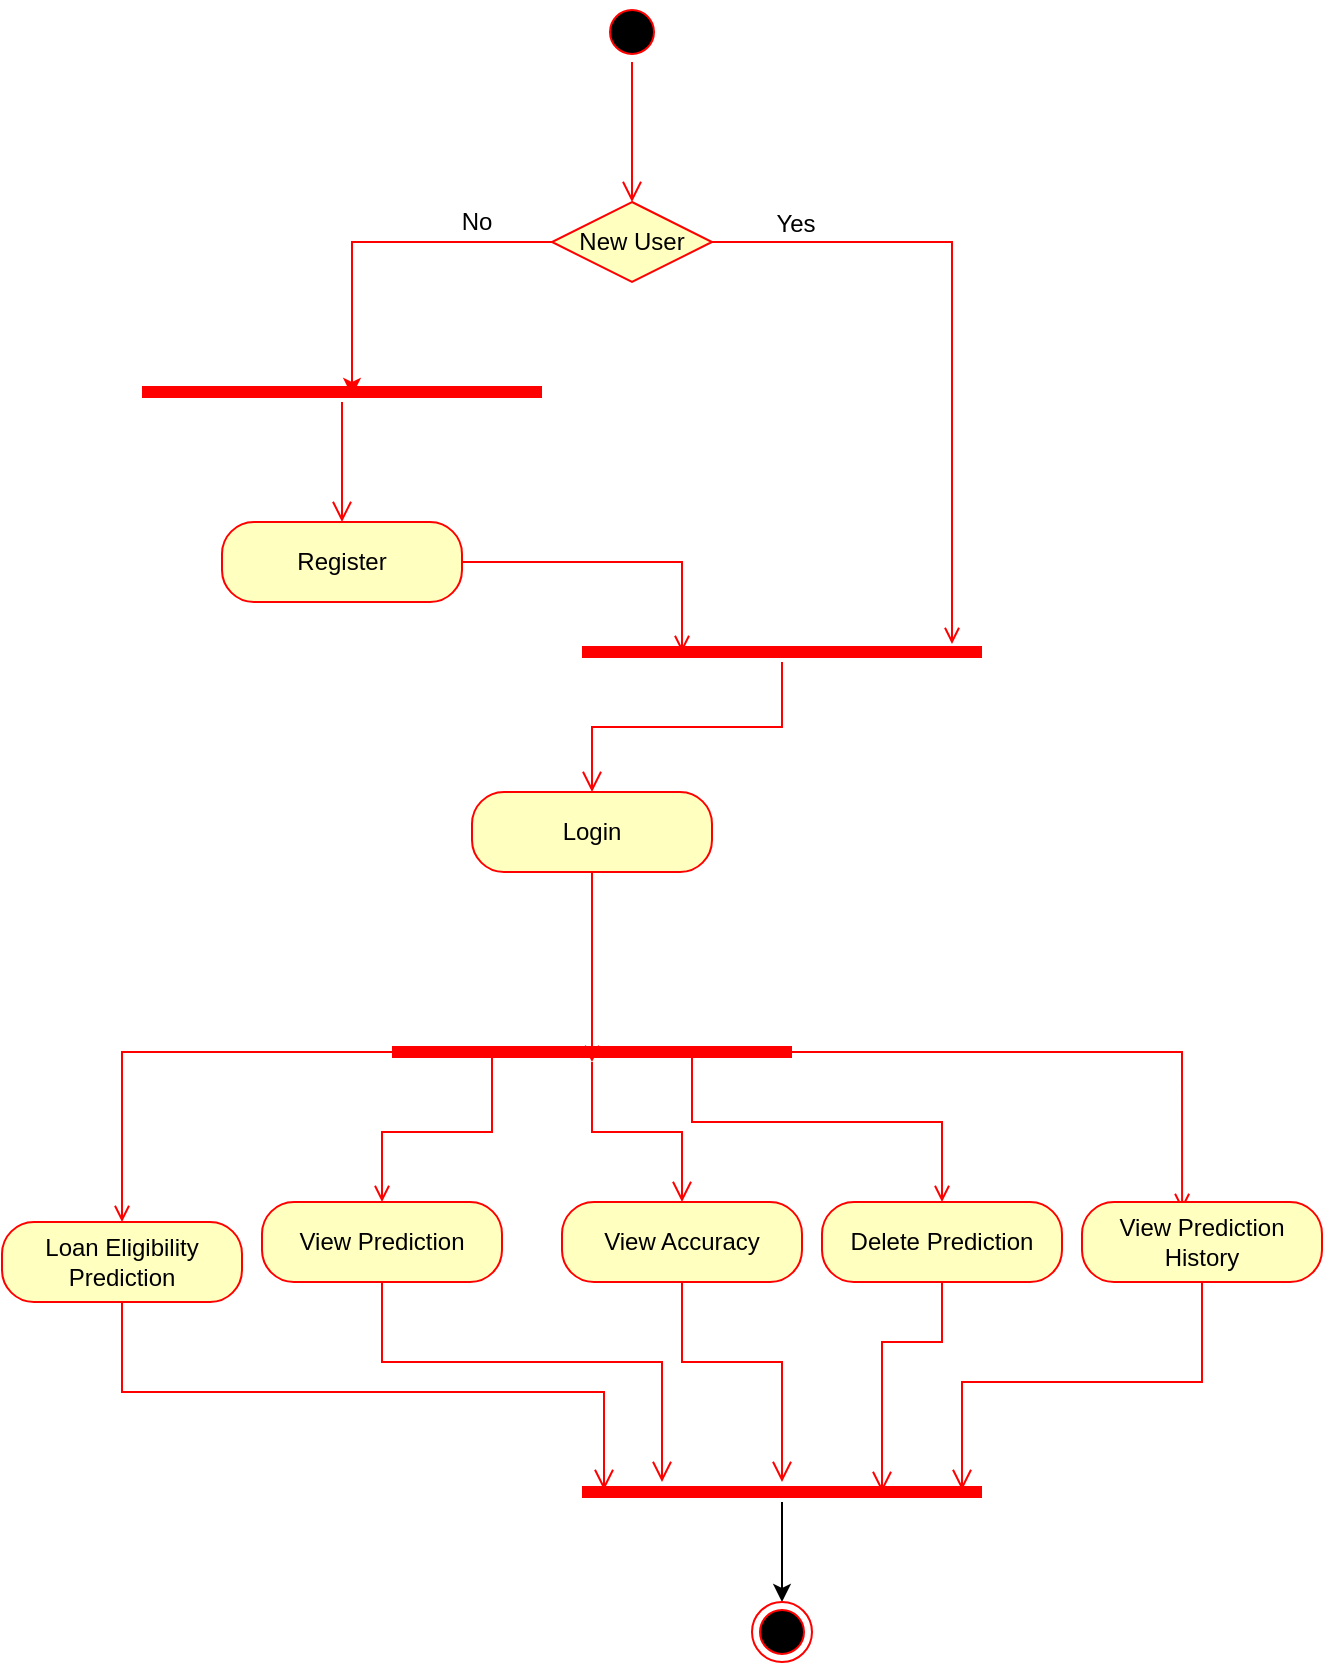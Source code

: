 <mxfile version="24.7.5">
  <diagram name="Page-1" id="58cdce13-f638-feb5-8d6f-7d28b1aa9fa0">
    <mxGraphModel dx="880" dy="524" grid="1" gridSize="10" guides="1" tooltips="1" connect="1" arrows="1" fold="1" page="1" pageScale="1" pageWidth="1100" pageHeight="850" background="none" math="0" shadow="0">
      <root>
        <mxCell id="0" />
        <mxCell id="1" parent="0" />
        <mxCell id="OAc0oZ9CUxkOhMWBwGey-3" value="" style="ellipse;html=1;shape=startState;fillColor=#000000;strokeColor=#ff0000;" vertex="1" parent="1">
          <mxGeometry x="340" y="10" width="30" height="30" as="geometry" />
        </mxCell>
        <mxCell id="OAc0oZ9CUxkOhMWBwGey-4" value="" style="edgeStyle=orthogonalEdgeStyle;html=1;verticalAlign=bottom;endArrow=open;endSize=8;strokeColor=#ff0000;rounded=0;entryX=0.5;entryY=0;entryDx=0;entryDy=0;" edge="1" source="OAc0oZ9CUxkOhMWBwGey-3" parent="1" target="OAc0oZ9CUxkOhMWBwGey-10">
          <mxGeometry relative="1" as="geometry">
            <mxPoint x="355" y="100" as="targetPoint" />
          </mxGeometry>
        </mxCell>
        <mxCell id="OAc0oZ9CUxkOhMWBwGey-51" style="edgeStyle=orthogonalEdgeStyle;rounded=0;orthogonalLoop=1;jettySize=auto;html=1;entryX=0.925;entryY=0.1;entryDx=0;entryDy=0;entryPerimeter=0;exitX=1;exitY=0.5;exitDx=0;exitDy=0;strokeColor=#FF0000;endArrow=open;endFill=0;" edge="1" parent="1" source="OAc0oZ9CUxkOhMWBwGey-10" target="OAc0oZ9CUxkOhMWBwGey-23">
          <mxGeometry relative="1" as="geometry">
            <mxPoint x="500" y="210" as="targetPoint" />
          </mxGeometry>
        </mxCell>
        <mxCell id="OAc0oZ9CUxkOhMWBwGey-10" value="New User" style="rhombus;whiteSpace=wrap;html=1;fontColor=#000000;fillColor=#ffffc0;strokeColor=#ff0000;" vertex="1" parent="1">
          <mxGeometry x="315" y="110" width="80" height="40" as="geometry" />
        </mxCell>
        <mxCell id="OAc0oZ9CUxkOhMWBwGey-13" value="" style="shape=line;html=1;strokeWidth=6;strokeColor=#ff0000;" vertex="1" parent="1">
          <mxGeometry x="110" y="200" width="200" height="10" as="geometry" />
        </mxCell>
        <mxCell id="OAc0oZ9CUxkOhMWBwGey-14" value="" style="edgeStyle=orthogonalEdgeStyle;html=1;verticalAlign=bottom;endArrow=open;endSize=8;strokeColor=#ff0000;rounded=0;entryX=0.5;entryY=0;entryDx=0;entryDy=0;" edge="1" source="OAc0oZ9CUxkOhMWBwGey-13" parent="1" target="OAc0oZ9CUxkOhMWBwGey-17">
          <mxGeometry relative="1" as="geometry">
            <mxPoint x="210" y="320" as="targetPoint" />
          </mxGeometry>
        </mxCell>
        <mxCell id="OAc0oZ9CUxkOhMWBwGey-16" style="edgeStyle=orthogonalEdgeStyle;rounded=0;orthogonalLoop=1;jettySize=auto;html=1;entryX=0.525;entryY=0.7;entryDx=0;entryDy=0;entryPerimeter=0;strokeColor=#FF0000;" edge="1" parent="1" source="OAc0oZ9CUxkOhMWBwGey-10" target="OAc0oZ9CUxkOhMWBwGey-13">
          <mxGeometry relative="1" as="geometry" />
        </mxCell>
        <mxCell id="OAc0oZ9CUxkOhMWBwGey-17" value="Register" style="rounded=1;whiteSpace=wrap;html=1;arcSize=40;fontColor=#000000;fillColor=#ffffc0;strokeColor=#ff0000;" vertex="1" parent="1">
          <mxGeometry x="150" y="270" width="120" height="40" as="geometry" />
        </mxCell>
        <mxCell id="OAc0oZ9CUxkOhMWBwGey-22" value="No" style="text;html=1;align=center;verticalAlign=middle;whiteSpace=wrap;rounded=0;" vertex="1" parent="1">
          <mxGeometry x="250" y="110" width="55" height="20" as="geometry" />
        </mxCell>
        <mxCell id="OAc0oZ9CUxkOhMWBwGey-23" value="" style="shape=line;html=1;strokeWidth=6;strokeColor=#ff0000;" vertex="1" parent="1">
          <mxGeometry x="330" y="330" width="200" height="10" as="geometry" />
        </mxCell>
        <mxCell id="OAc0oZ9CUxkOhMWBwGey-24" value="" style="edgeStyle=orthogonalEdgeStyle;html=1;verticalAlign=bottom;endArrow=open;endSize=8;strokeColor=#ff0000;rounded=0;entryX=0.5;entryY=0;entryDx=0;entryDy=0;" edge="1" source="OAc0oZ9CUxkOhMWBwGey-23" parent="1" target="OAc0oZ9CUxkOhMWBwGey-25">
          <mxGeometry relative="1" as="geometry">
            <mxPoint x="520" y="245" as="targetPoint" />
          </mxGeometry>
        </mxCell>
        <mxCell id="OAc0oZ9CUxkOhMWBwGey-52" style="edgeStyle=orthogonalEdgeStyle;rounded=0;orthogonalLoop=1;jettySize=auto;html=1;strokeColor=#FF0000;endArrow=open;endFill=0;" edge="1" parent="1" source="OAc0oZ9CUxkOhMWBwGey-25">
          <mxGeometry relative="1" as="geometry">
            <mxPoint x="335" y="540" as="targetPoint" />
          </mxGeometry>
        </mxCell>
        <mxCell id="OAc0oZ9CUxkOhMWBwGey-25" value="Login" style="rounded=1;whiteSpace=wrap;html=1;arcSize=40;fontColor=#000000;fillColor=#ffffc0;strokeColor=#ff0000;" vertex="1" parent="1">
          <mxGeometry x="275" y="405" width="120" height="40" as="geometry" />
        </mxCell>
        <mxCell id="OAc0oZ9CUxkOhMWBwGey-32" style="edgeStyle=orthogonalEdgeStyle;rounded=0;orthogonalLoop=1;jettySize=auto;html=1;entryX=0.5;entryY=0;entryDx=0;entryDy=0;strokeColor=#FF0000;endArrow=open;endFill=0;" edge="1" parent="1" source="OAc0oZ9CUxkOhMWBwGey-28" target="OAc0oZ9CUxkOhMWBwGey-30">
          <mxGeometry relative="1" as="geometry" />
        </mxCell>
        <mxCell id="OAc0oZ9CUxkOhMWBwGey-49" style="edgeStyle=orthogonalEdgeStyle;rounded=0;orthogonalLoop=1;jettySize=auto;html=1;entryX=0.417;entryY=0.1;entryDx=0;entryDy=0;exitX=0.75;exitY=0.5;exitDx=0;exitDy=0;exitPerimeter=0;entryPerimeter=0;strokeColor=#FF0000;endArrow=open;endFill=0;" edge="1" parent="1" source="OAc0oZ9CUxkOhMWBwGey-28" target="OAc0oZ9CUxkOhMWBwGey-44">
          <mxGeometry relative="1" as="geometry" />
        </mxCell>
        <mxCell id="OAc0oZ9CUxkOhMWBwGey-53" style="edgeStyle=orthogonalEdgeStyle;rounded=0;orthogonalLoop=1;jettySize=auto;html=1;exitX=0.25;exitY=0.5;exitDx=0;exitDy=0;exitPerimeter=0;entryX=0.5;entryY=0;entryDx=0;entryDy=0;strokeColor=#FF0000;endArrow=open;endFill=0;" edge="1" parent="1" source="OAc0oZ9CUxkOhMWBwGey-28" target="OAc0oZ9CUxkOhMWBwGey-33">
          <mxGeometry relative="1" as="geometry" />
        </mxCell>
        <mxCell id="OAc0oZ9CUxkOhMWBwGey-28" value="" style="shape=line;html=1;strokeWidth=6;strokeColor=#ff0000;" vertex="1" parent="1">
          <mxGeometry x="235" y="530" width="200" height="10" as="geometry" />
        </mxCell>
        <mxCell id="OAc0oZ9CUxkOhMWBwGey-29" value="" style="edgeStyle=orthogonalEdgeStyle;html=1;verticalAlign=bottom;endArrow=open;endSize=8;strokeColor=#ff0000;rounded=0;entryX=0.5;entryY=0;entryDx=0;entryDy=0;" edge="1" source="OAc0oZ9CUxkOhMWBwGey-28" parent="1" target="OAc0oZ9CUxkOhMWBwGey-37">
          <mxGeometry relative="1" as="geometry">
            <mxPoint x="520" y="600" as="targetPoint" />
          </mxGeometry>
        </mxCell>
        <mxCell id="OAc0oZ9CUxkOhMWBwGey-30" value="Loan Eligibility Prediction" style="rounded=1;whiteSpace=wrap;html=1;arcSize=40;fontColor=#000000;fillColor=#ffffc0;strokeColor=#ff0000;" vertex="1" parent="1">
          <mxGeometry x="40" y="620" width="120" height="40" as="geometry" />
        </mxCell>
        <mxCell id="OAc0oZ9CUxkOhMWBwGey-31" value="" style="html=1;verticalAlign=bottom;endArrow=open;endSize=8;strokeColor=#ff0000;rounded=0;edgeStyle=orthogonalEdgeStyle;exitX=0.5;exitY=1;exitDx=0;exitDy=0;entryX=0.055;entryY=0.4;entryDx=0;entryDy=0;entryPerimeter=0;" edge="1" source="OAc0oZ9CUxkOhMWBwGey-30" parent="1" target="OAc0oZ9CUxkOhMWBwGey-47">
          <mxGeometry relative="1" as="geometry">
            <mxPoint x="220" y="760" as="targetPoint" />
          </mxGeometry>
        </mxCell>
        <mxCell id="OAc0oZ9CUxkOhMWBwGey-33" value="View Prediction" style="rounded=1;whiteSpace=wrap;html=1;arcSize=40;fontColor=#000000;fillColor=#ffffc0;strokeColor=#ff0000;" vertex="1" parent="1">
          <mxGeometry x="170" y="610" width="120" height="40" as="geometry" />
        </mxCell>
        <mxCell id="OAc0oZ9CUxkOhMWBwGey-34" value="" style="edgeStyle=orthogonalEdgeStyle;html=1;verticalAlign=bottom;endArrow=open;endSize=8;strokeColor=#ff0000;rounded=0;exitX=0.5;exitY=1;exitDx=0;exitDy=0;entryX=0.2;entryY=0;entryDx=0;entryDy=0;entryPerimeter=0;" edge="1" source="OAc0oZ9CUxkOhMWBwGey-33" parent="1" target="OAc0oZ9CUxkOhMWBwGey-47">
          <mxGeometry relative="1" as="geometry">
            <mxPoint x="310" y="720" as="targetPoint" />
            <Array as="points">
              <mxPoint x="230" y="690" />
              <mxPoint x="370" y="690" />
            </Array>
          </mxGeometry>
        </mxCell>
        <mxCell id="OAc0oZ9CUxkOhMWBwGey-37" value="View Accuracy" style="rounded=1;whiteSpace=wrap;html=1;arcSize=40;fontColor=#000000;fillColor=#ffffc0;strokeColor=#ff0000;" vertex="1" parent="1">
          <mxGeometry x="320" y="610" width="120" height="40" as="geometry" />
        </mxCell>
        <mxCell id="OAc0oZ9CUxkOhMWBwGey-38" value="" style="edgeStyle=orthogonalEdgeStyle;html=1;verticalAlign=bottom;endArrow=open;endSize=8;strokeColor=#ff0000;rounded=0;exitX=0.5;exitY=1;exitDx=0;exitDy=0;" edge="1" source="OAc0oZ9CUxkOhMWBwGey-37" parent="1" target="OAc0oZ9CUxkOhMWBwGey-47">
          <mxGeometry relative="1" as="geometry">
            <mxPoint x="470" y="720" as="targetPoint" />
            <Array as="points">
              <mxPoint x="380" y="690" />
              <mxPoint x="430" y="690" />
            </Array>
          </mxGeometry>
        </mxCell>
        <mxCell id="OAc0oZ9CUxkOhMWBwGey-42" value="Delete Prediction" style="rounded=1;whiteSpace=wrap;html=1;arcSize=40;fontColor=#000000;fillColor=#ffffc0;strokeColor=#ff0000;" vertex="1" parent="1">
          <mxGeometry x="450" y="610" width="120" height="40" as="geometry" />
        </mxCell>
        <mxCell id="OAc0oZ9CUxkOhMWBwGey-43" value="" style="edgeStyle=orthogonalEdgeStyle;html=1;verticalAlign=bottom;endArrow=open;endSize=8;strokeColor=#ff0000;rounded=0;exitX=0.5;exitY=1;exitDx=0;exitDy=0;entryX=0.75;entryY=0.5;entryDx=0;entryDy=0;entryPerimeter=0;" edge="1" source="OAc0oZ9CUxkOhMWBwGey-42" parent="1" target="OAc0oZ9CUxkOhMWBwGey-47">
          <mxGeometry relative="1" as="geometry">
            <mxPoint x="630" y="720" as="targetPoint" />
            <Array as="points">
              <mxPoint x="510" y="680" />
              <mxPoint x="480" y="680" />
            </Array>
          </mxGeometry>
        </mxCell>
        <mxCell id="OAc0oZ9CUxkOhMWBwGey-44" value="View Prediction History" style="rounded=1;whiteSpace=wrap;html=1;arcSize=40;fontColor=#000000;fillColor=#ffffc0;strokeColor=#ff0000;" vertex="1" parent="1">
          <mxGeometry x="580" y="610" width="120" height="40" as="geometry" />
        </mxCell>
        <mxCell id="OAc0oZ9CUxkOhMWBwGey-45" value="" style="edgeStyle=orthogonalEdgeStyle;html=1;verticalAlign=bottom;endArrow=open;endSize=8;strokeColor=#ff0000;rounded=0;exitX=0.5;exitY=1;exitDx=0;exitDy=0;entryX=0.95;entryY=0.4;entryDx=0;entryDy=0;entryPerimeter=0;" edge="1" source="OAc0oZ9CUxkOhMWBwGey-44" parent="1" target="OAc0oZ9CUxkOhMWBwGey-47">
          <mxGeometry relative="1" as="geometry">
            <mxPoint x="760" y="720" as="targetPoint" />
            <Array as="points">
              <mxPoint x="640" y="700" />
              <mxPoint x="520" y="700" />
            </Array>
          </mxGeometry>
        </mxCell>
        <mxCell id="OAc0oZ9CUxkOhMWBwGey-54" style="edgeStyle=orthogonalEdgeStyle;rounded=0;orthogonalLoop=1;jettySize=auto;html=1;entryX=0.5;entryY=0;entryDx=0;entryDy=0;" edge="1" parent="1" source="OAc0oZ9CUxkOhMWBwGey-47" target="OAc0oZ9CUxkOhMWBwGey-48">
          <mxGeometry relative="1" as="geometry" />
        </mxCell>
        <mxCell id="OAc0oZ9CUxkOhMWBwGey-47" value="" style="shape=line;html=1;strokeWidth=6;strokeColor=#ff0000;" vertex="1" parent="1">
          <mxGeometry x="330" y="750" width="200" height="10" as="geometry" />
        </mxCell>
        <mxCell id="OAc0oZ9CUxkOhMWBwGey-48" value="" style="ellipse;html=1;shape=endState;fillColor=#000000;strokeColor=#ff0000;" vertex="1" parent="1">
          <mxGeometry x="415" y="810" width="30" height="30" as="geometry" />
        </mxCell>
        <mxCell id="OAc0oZ9CUxkOhMWBwGey-50" style="edgeStyle=orthogonalEdgeStyle;rounded=0;orthogonalLoop=1;jettySize=auto;html=1;entryX=0.25;entryY=0.5;entryDx=0;entryDy=0;entryPerimeter=0;endArrow=open;endFill=0;strokeColor=#FF0000;" edge="1" parent="1" source="OAc0oZ9CUxkOhMWBwGey-17" target="OAc0oZ9CUxkOhMWBwGey-23">
          <mxGeometry relative="1" as="geometry" />
        </mxCell>
        <mxCell id="OAc0oZ9CUxkOhMWBwGey-55" style="edgeStyle=orthogonalEdgeStyle;rounded=0;orthogonalLoop=1;jettySize=auto;html=1;exitX=0.75;exitY=0.5;exitDx=0;exitDy=0;exitPerimeter=0;strokeColor=#FF0000;endArrow=open;endFill=0;" edge="1" parent="1" source="OAc0oZ9CUxkOhMWBwGey-28">
          <mxGeometry relative="1" as="geometry">
            <mxPoint x="510" y="610" as="targetPoint" />
            <Array as="points">
              <mxPoint x="385" y="570" />
              <mxPoint x="510" y="570" />
            </Array>
          </mxGeometry>
        </mxCell>
        <mxCell id="OAc0oZ9CUxkOhMWBwGey-56" value="Yes" style="text;html=1;align=center;verticalAlign=middle;whiteSpace=wrap;rounded=0;" vertex="1" parent="1">
          <mxGeometry x="407" y="106" width="60" height="30" as="geometry" />
        </mxCell>
      </root>
    </mxGraphModel>
  </diagram>
</mxfile>
